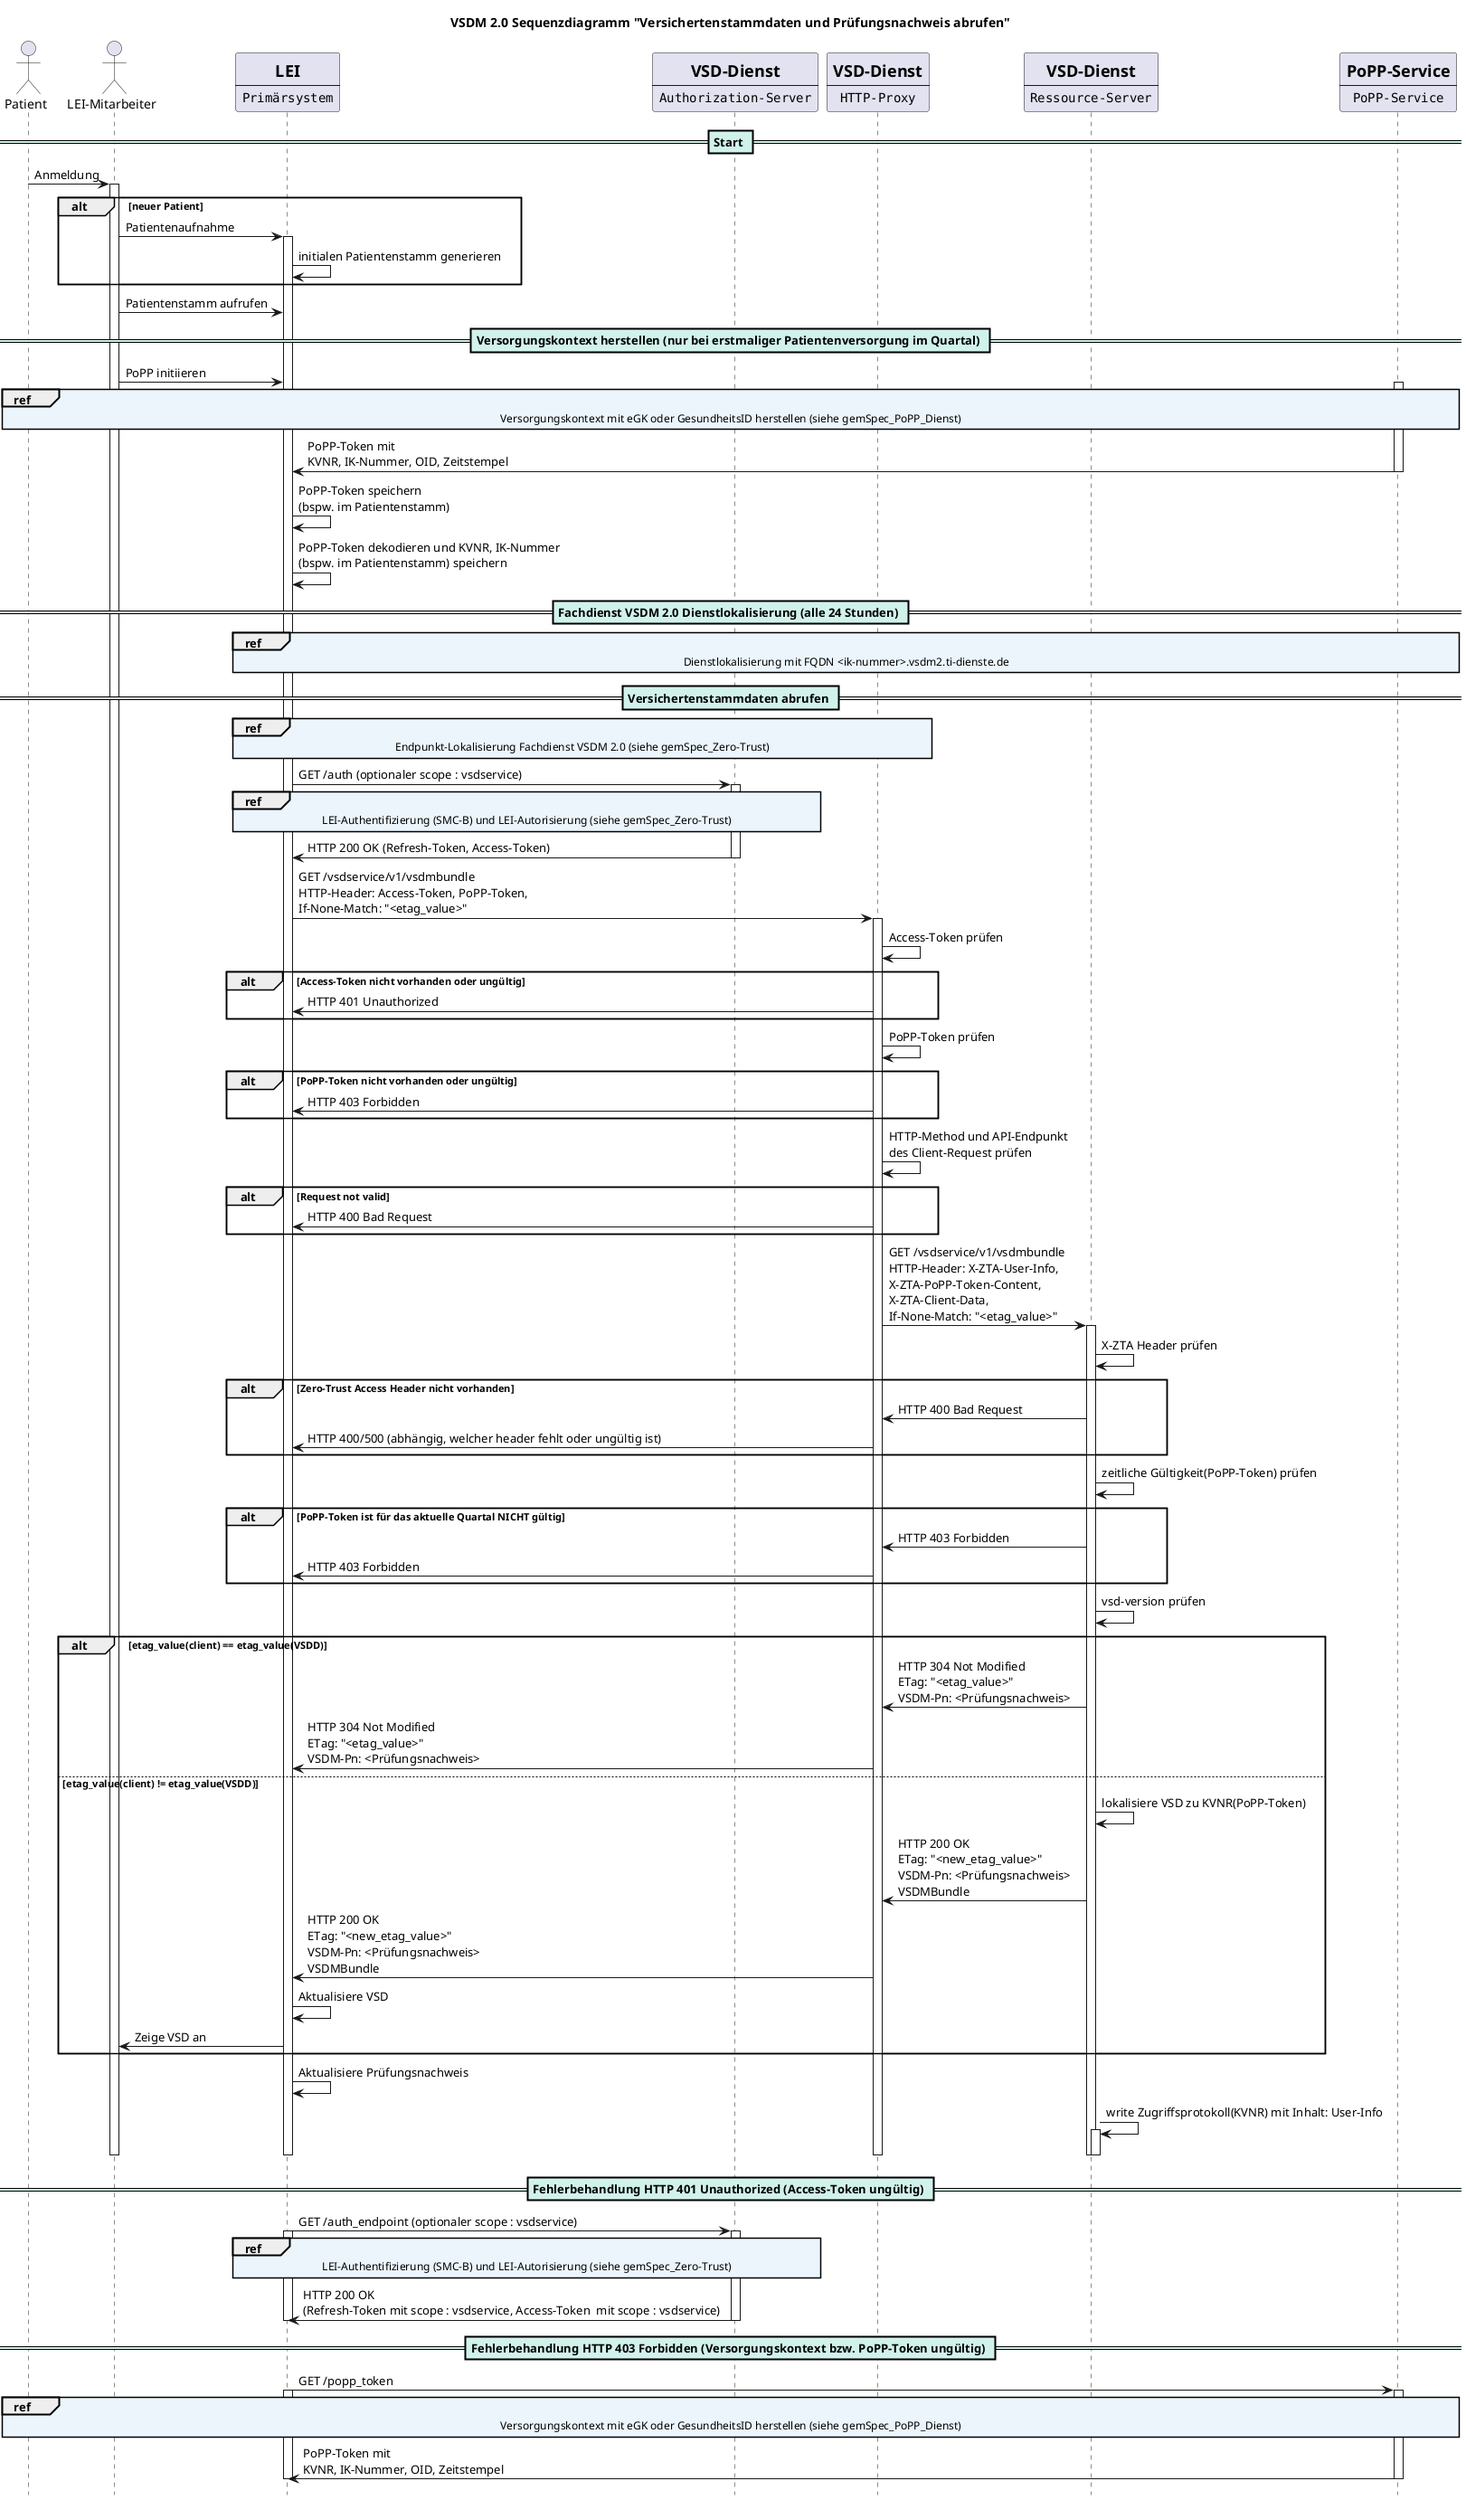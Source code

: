 @startuml VSDM 2.0 Sequenzdiagramm
hide footbox

title VSDM 2.0 Sequenzdiagramm "Versichertenstammdaten und Prüfungsnachweis abrufen"

actor Ver as "Patient"
actor LE as "LEI-Mitarbeiter"
participant PS order 1 [
	=LEI
	----
	""Primärsystem""
]
participant VSDD_AuthZ order 10 [
	=VSD-Dienst
	----
	""Authorization-Server""
]
participant VSDD_Proxy order 11 [
	=VSD-Dienst
	----
	""HTTP-Proxy""
]
participant VSDD_Server order 12 [
	=VSD-Dienst
	----
	""Ressource-Server""
]
participant PoPP order 20 [
	=PoPP-Service
	----
	""PoPP-Service""
]

<style>
  sequenceDiagram {
    reference {
      BackGroundColor #ebf5fb
    }
}
</style>
skinparam SequenceDividerBackgroundColor #d1f2eb

== Start == 
Ver -> LE: Anmeldung
activate LE
alt neuer Patient
	LE -> PS: Patientenaufnahme
	activate PS
	PS -> PS: initialen Patientenstamm generieren 
end
LE -> PS: Patientenstamm aufrufen

== Versorgungskontext herstellen (nur bei erstmaliger Patientenversorgung im Quartal) ==
'Versorgungskontext herstellen
LE -> PS: PoPP initiieren
activate PoPP
ref over Ver, PoPP : Versorgungskontext mit eGK oder GesundheitsID herstellen (siehe gemSpec_PoPP_Dienst)
PoPP -> PS : PoPP-Token mit \nKVNR, IK-Nummer, OID, Zeitstempel
deactivate PoPP
PS -> PS : PoPP-Token speichern \n(bspw. im Patientenstamm)
PS -> PS : PoPP-Token dekodieren und KVNR, IK-Nummer \n(bspw. im Patientenstamm) speichern

== Fachdienst VSDM 2.0 Dienstlokalisierung (alle 24 Stunden) ==
ref over PS, PoPP : Dienstlokalisierung mit FQDN <ik-nummer>.vsdm2.ti-dienste.de

== Versichertenstammdaten abrufen ==
' VSDD Endpunkte Lokalisieren
ref over PS, VSDD_Proxy : Endpunkt-Lokalisierung Fachdienst VSDM 2.0 (siehe gemSpec_Zero-Trust)
'Authentifizierung und AUtorisierung am VSDM AuthZ-Server durchführen
PS -> VSDD_AuthZ : GET /auth (optionaler scope : vsdservice)
activate VSDD_AuthZ
ref over PS, VSDD_AuthZ : LEI-Authentifizierung (SMC-B) und LEI-Autorisierung (siehe gemSpec_Zero-Trust)
VSDD_AuthZ -> PS : HTTP 200 OK (Refresh-Token, Access-Token)
deactivate VSDD_AuthZ

PS -> VSDD_Proxy : GET /vsdservice/v1/vsdmbundle \nHTTP-Header: Access-Token, PoPP-Token, \nIf-None-Match: "<etag_value>"
activate VSDD_Proxy

VSDD_Proxy -> VSDD_Proxy : Access-Token prüfen
'Signatur, DPoP, scope : VSDService enthalten
alt Access-Token nicht vorhanden oder ungültig
    VSDD_Proxy -> PS : HTTP 401 Unauthorized
end

VSDD_Proxy -> VSDD_Proxy : PoPP-Token prüfen
'Signatur, TelematikID(Access-Token) = TelematikID(PoPP-Token)
alt PoPP-Token nicht vorhanden oder ungültig
	VSDD_Proxy -> PS : HTTP 403 Forbidden
end

VSDD_Proxy -> VSDD_Proxy : HTTP-Method und API-Endpunkt \ndes Client-Request prüfen
alt Request not valid
	VSDD_Proxy -> PS : HTTP 400 Bad Request
end

VSDD_Proxy -> VSDD_Server : GET /vsdservice/v1/vsdmbundle \nHTTP-Header: X-ZTA-User-Info, \nX-ZTA-PoPP-Token-Content, \nX-ZTA-Client-Data, \nIf-None-Match: "<etag_value>"
activate VSDD_Server

VSDD_Server -> VSDD_Server : X-ZTA Header prüfen
alt Zero-Trust Access Header nicht vorhanden
    VSDD_Server -> VSDD_Proxy : HTTP 400 Bad Request
    VSDD_Proxy -> PS : HTTP 400/500 (abhängig, welcher header fehlt oder ungültig ist)
end

VSDD_Server -> VSDD_Server : zeitliche Gültigkeit(PoPP-Token) prüfen
alt PoPP-Token ist für das aktuelle Quartal NICHT gültig
    VSDD_Server -> VSDD_Proxy : HTTP 403 Forbidden
    VSDD_Proxy -> PS : HTTP 403 Forbidden
end

VSDD_Server -> VSDD_Server : vsd-version prüfen
alt etag_value(client) == etag_value(VSDD)
	VSDD_Server -> VSDD_Proxy : HTTP 304 Not Modified \nETag: "<etag_value>" \nVSDM-Pn: <Prüfungsnachweis>
	VSDD_Proxy -> PS : HTTP 304 Not Modified \nETag: "<etag_value>" \nVSDM-Pn: <Prüfungsnachweis>
else etag_value(client) != etag_value(VSDD)
	VSDD_Server -> VSDD_Server : lokalisiere VSD zu KVNR(PoPP-Token)
	VSDD_Server -> VSDD_Proxy : HTTP 200 OK \nETag: "<new_etag_value>" \nVSDM-Pn: <Prüfungsnachweis>\nVSDMBundle
	VSDD_Proxy -> PS : HTTP 200 OK \nETag: "<new_etag_value>" \nVSDM-Pn: <Prüfungsnachweis>\nVSDMBundle
	PS -> PS : Aktualisiere VSD
	PS -> LE : Zeige VSD an
end

PS -> PS : Aktualisiere Prüfungsnachweis
VSDD_Server -> VSDD_Server : write Zugriffsprotokoll(KVNR) mit Inhalt: User-Info
activate VSDD_Server
deactivate PS
deactivate VSDD_Proxy
deactivate VSDD_Server
deactivate VSDD_Server
deactivate LE

== Fehlerbehandlung HTTP 401 Unauthorized (Access-Token ungültig) ==
'Authentifizierung und AUtorisierung am VSDM AuthZ-Server durchführen
PS -> VSDD_AuthZ : GET /auth_endpoint (optionaler scope : vsdservice)
activate PS
activate VSDD_AuthZ
ref over PS, VSDD_AuthZ : LEI-Authentifizierung (SMC-B) und LEI-Autorisierung (siehe gemSpec_Zero-Trust)
VSDD_AuthZ -> PS : HTTP 200 OK \n(Refresh-Token mit scope : vsdservice, Access-Token  mit scope : vsdservice)
deactivate PS
deactivate VSDD_AuthZ

== Fehlerbehandlung HTTP 403 Forbidden (Versorgungskontext bzw. PoPP-Token ungültig) ==
PS -> PoPP : GET /popp_token
activate PS
activate PoPP
ref over Ver, LE, PS, VSDD_AuthZ, VSDD_Proxy, VSDD_Server, PoPP : Versorgungskontext mit eGK oder GesundheitsID herstellen (siehe gemSpec_PoPP_Dienst)
PoPP -> PS : PoPP-Token mit\nKVNR, IK-Nummer, OID, Zeitstempel
deactivate PS
deactivate PoPP

@enduml